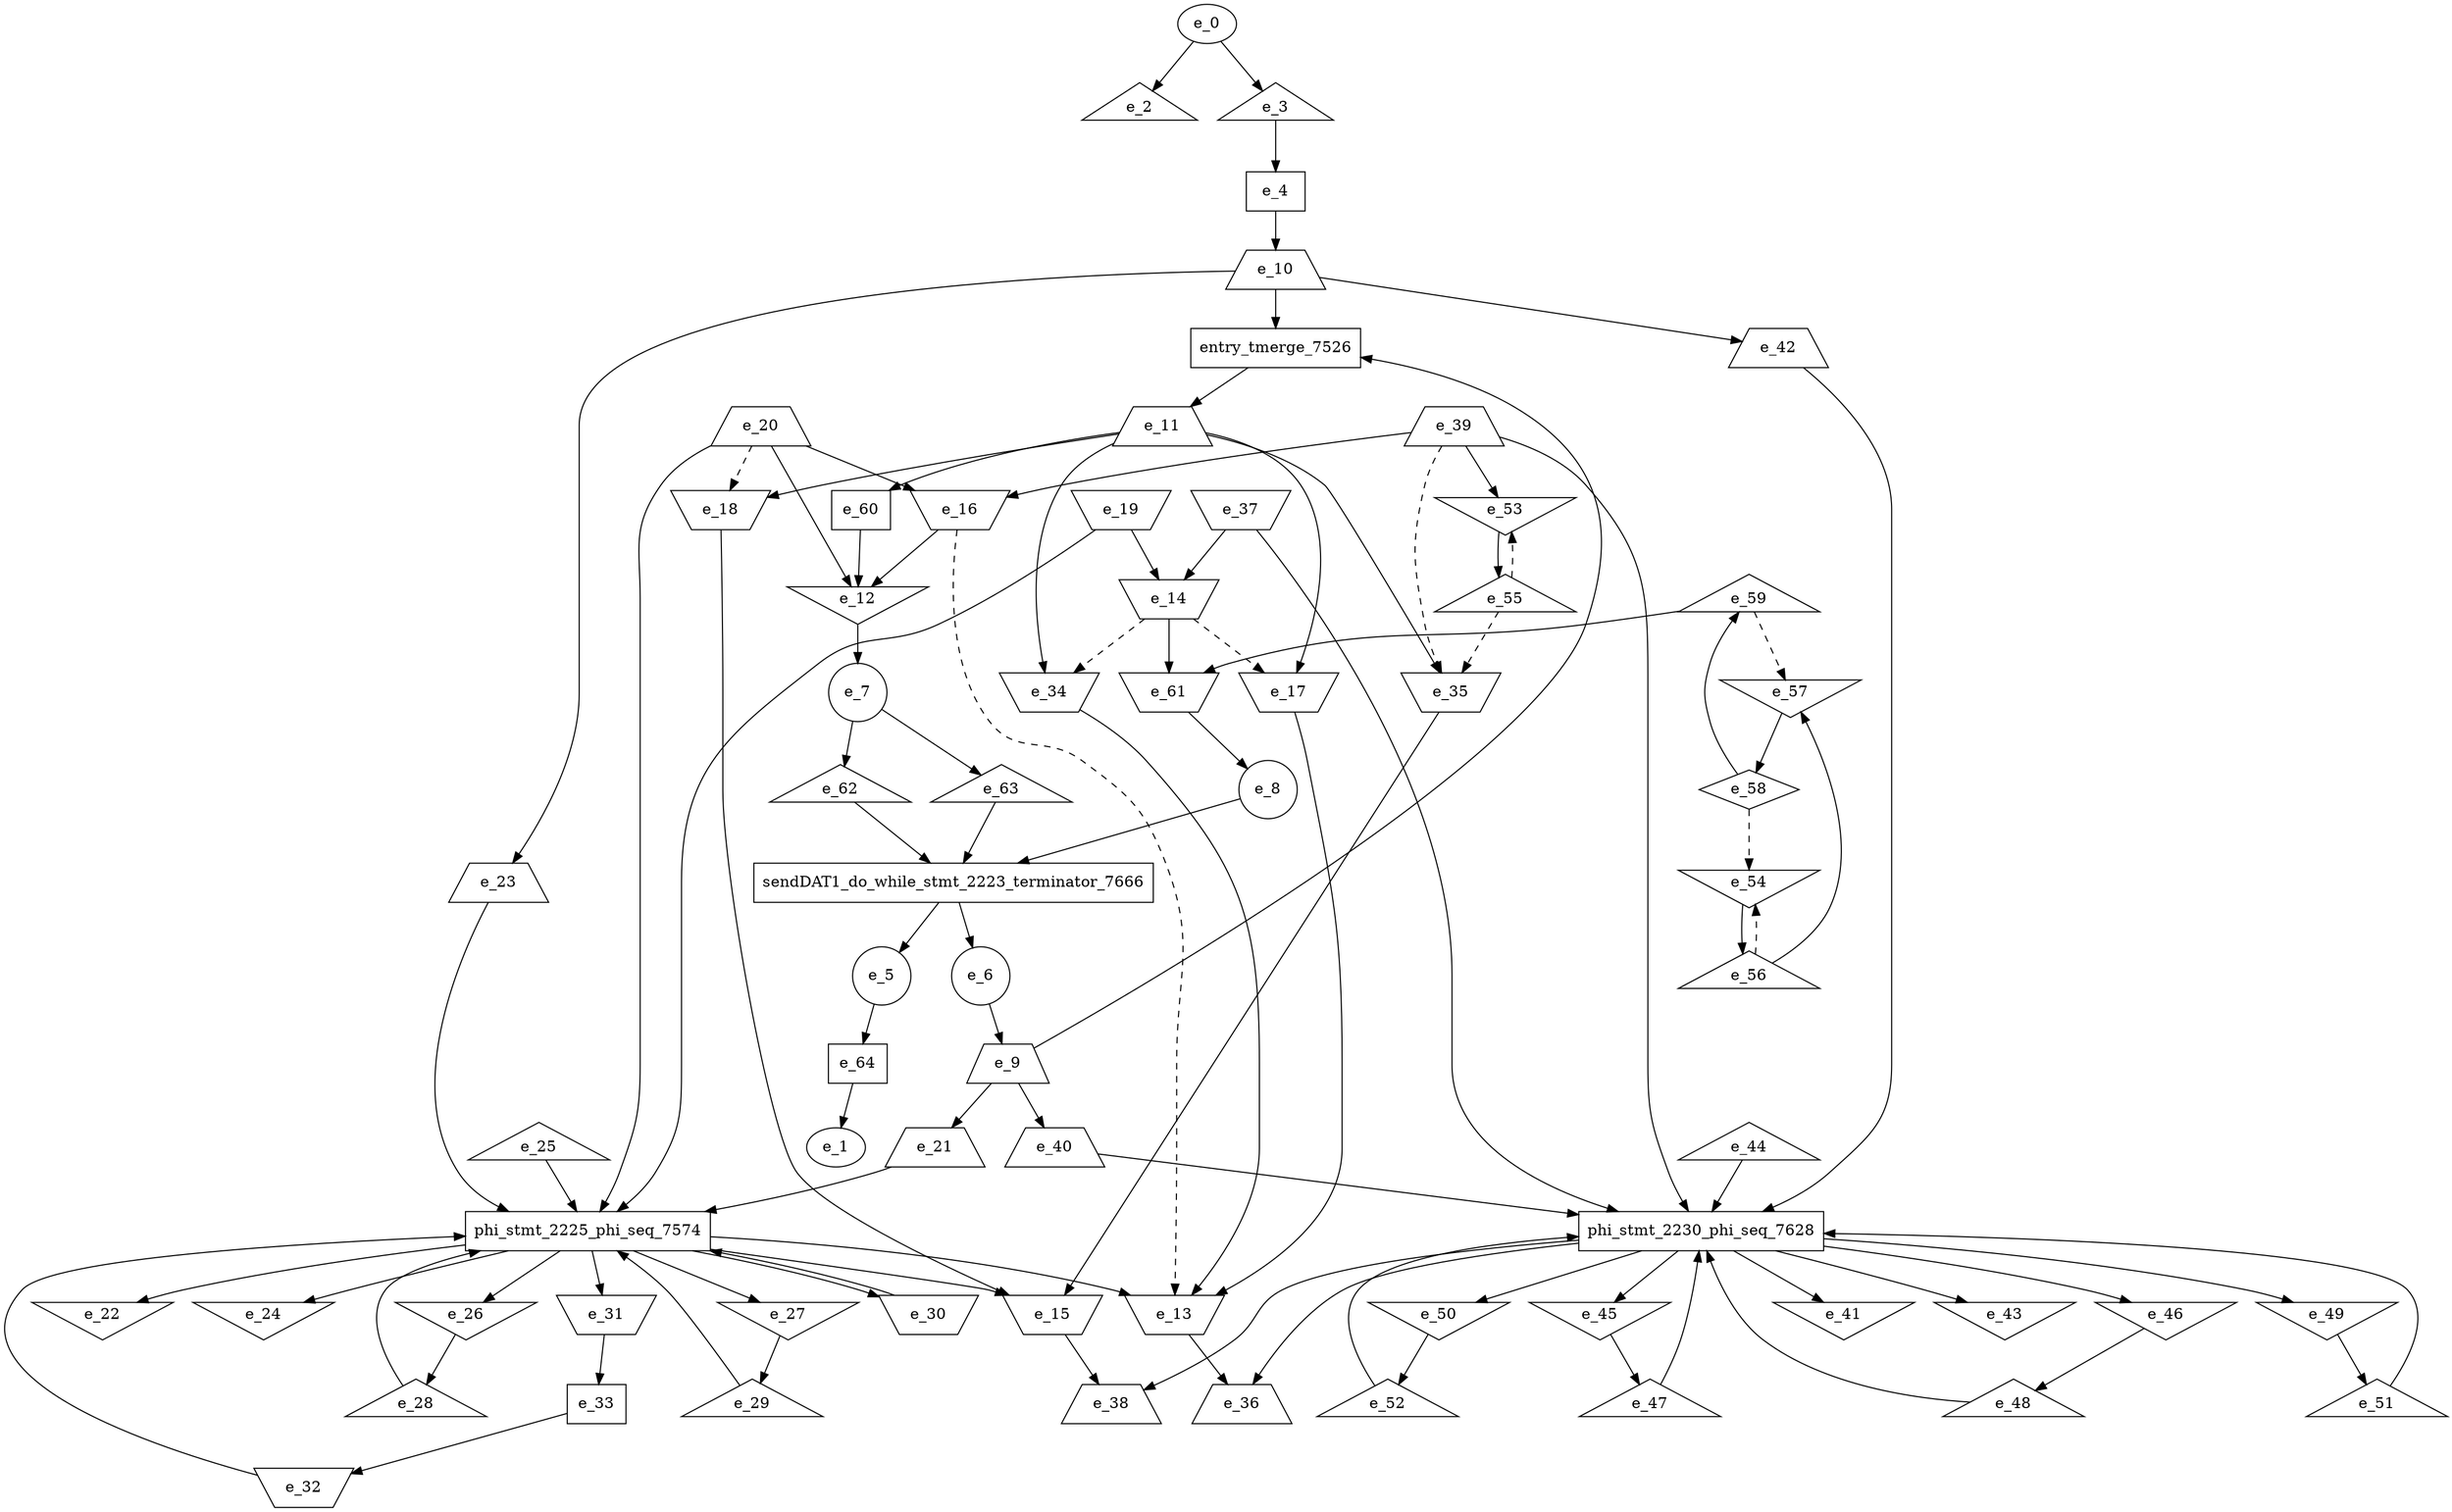 digraph control_path {
  e_0: entry_node : n ;
  e_1: exit_node : s ;
  e_2 [shape = triangle];
  e_3 [shape = triangle];
  e_4 [shape = dot];
  e_5 [shape = circle];
  e_6 [shape = circle];
  e_7 [shape = circle];
  e_8 [shape = circle];
  e_9 [shape = trapezium];
  e_10 [shape = trapezium];
  e_11 [shape = trapezium];
  e_12 [shape = invtriangle];
  e_13 [shape = invtrapezium];
  e_14 [shape = invtrapezium];
  e_15 [shape = invtrapezium];
  e_16 [shape = invtrapezium];
  e_17 [shape = invtrapezium];
  e_18 [shape = invtrapezium];
  e_19 [shape = invtrapezium];
  e_20 [shape = trapezium];
  e_21 [shape = trapezium];
  e_22 [shape = invtriangle];
  e_23 [shape = trapezium];
  e_24 [shape = invtriangle];
  e_25 [shape = triangle];
  e_26 [shape = invtriangle];
  e_27 [shape = invtriangle];
  e_28 [shape = triangle];
  e_29 [shape = triangle];
  e_30 [shape = invtrapezium];
  e_31 [shape = invtrapezium];
  e_32 [shape = invtrapezium];
  e_33 [shape = dot];
  e_34 [shape = invtrapezium];
  e_35 [shape = invtrapezium];
  e_36 [shape = trapezium];
  e_37 [shape = invtrapezium];
  e_38 [shape = trapezium];
  e_39 [shape = trapezium];
  e_40 [shape = trapezium];
  e_41 [shape = invtriangle];
  e_42 [shape = trapezium];
  e_43 [shape = invtriangle];
  e_44 [shape = triangle];
  e_45 [shape = invtriangle];
  e_46 [shape = invtriangle];
  e_47 [shape = triangle];
  e_48 [shape = triangle];
  e_49 [shape = invtriangle];
  e_50 [shape = invtriangle];
  e_51 [shape = triangle];
  e_52 [shape = triangle];
  e_53 [shape = invtriangle];
  e_54 [shape = invtriangle];
  e_55 [shape = triangle];
  e_56 [shape = triangle];
  e_57 [shape = invtriangle];
  e_58 [shape = diamond];
  e_59 [shape = triangle];
  e_60 [shape = dot];
  e_61 [shape = invtrapezium];
  e_62 [shape = triangle];
  e_63 [shape = triangle];
  e_64 [shape = dot];
  e_64 -> e_1;
  e_0 -> e_2;
  e_0 -> e_3;
  e_3 -> e_4;
  e_12 -> e_7;
  e_61 -> e_8;
  e_6 -> e_9;
  e_4 -> e_10;
  e_16 -> e_12;
  e_20 -> e_12;
  e_60 -> e_12;
  e_17 -> e_13;
  e_34 -> e_13;
  e_16 -> e_13[style = dashed];
  e_19 -> e_14;
  e_37 -> e_14;
  e_18 -> e_15;
  e_35 -> e_15;
  e_20 -> e_16;
  e_39 -> e_16;
  e_11 -> e_17;
  e_14 -> e_17[style = dashed];
  e_11 -> e_18;
  e_20 -> e_18[style = dashed];
  e_9 -> e_21;
  e_10 -> e_23;
  e_26 -> e_28;
  e_27 -> e_29;
  e_33 -> e_32;
  e_31 -> e_33;
  e_11 -> e_34;
  e_14 -> e_34[style = dashed];
  e_11 -> e_35;
  e_39 -> e_35[style = dashed];
  e_55 -> e_35[style = dashed];
  e_13 -> e_36;
  e_15 -> e_38;
  e_9 -> e_40;
  e_10 -> e_42;
  e_45 -> e_47;
  e_46 -> e_48;
  e_49 -> e_51;
  e_50 -> e_52;
  e_39 -> e_53;
  e_55 -> e_53[style = dashed];
  e_56 -> e_54[style = dashed];
  e_58 -> e_54[style = dashed];
  e_53 -> e_55;
  e_54 -> e_56;
  e_56 -> e_57;
  e_59 -> e_57[style = dashed];
  e_57 -> e_58;
  e_58 -> e_59;
  e_11 -> e_60;
  e_14 -> e_61;
  e_59 -> e_61;
  e_7 -> e_62;
  e_7 -> e_63;
  e_5 -> e_64;
  sendDAT1_do_while_stmt_2223_terminator_7666 [shape=rectangle];
e_8 -> sendDAT1_do_while_stmt_2223_terminator_7666;
e_63 -> sendDAT1_do_while_stmt_2223_terminator_7666;
e_62 -> sendDAT1_do_while_stmt_2223_terminator_7666;
sendDAT1_do_while_stmt_2223_terminator_7666 -> e_6;
sendDAT1_do_while_stmt_2223_terminator_7666 -> e_5;
  phi_stmt_2225_phi_seq_7574 [shape=rectangle];
e_21 -> phi_stmt_2225_phi_seq_7574;
phi_stmt_2225_phi_seq_7574 -> e_26;
phi_stmt_2225_phi_seq_7574 -> e_27;
phi_stmt_2225_phi_seq_7574 -> e_22;
e_28 -> phi_stmt_2225_phi_seq_7574;
e_29 -> phi_stmt_2225_phi_seq_7574;
e_23 -> phi_stmt_2225_phi_seq_7574;
phi_stmt_2225_phi_seq_7574 -> e_30;
phi_stmt_2225_phi_seq_7574 -> e_31;
phi_stmt_2225_phi_seq_7574 -> e_24;
e_30 -> phi_stmt_2225_phi_seq_7574;
e_32 -> phi_stmt_2225_phi_seq_7574;
e_19 -> phi_stmt_2225_phi_seq_7574;
e_20 -> phi_stmt_2225_phi_seq_7574;
phi_stmt_2225_phi_seq_7574 -> e_13;
phi_stmt_2225_phi_seq_7574 -> e_15;
e_25 -> phi_stmt_2225_phi_seq_7574;
  phi_stmt_2230_phi_seq_7628 [shape=rectangle];
e_40 -> phi_stmt_2230_phi_seq_7628;
phi_stmt_2230_phi_seq_7628 -> e_45;
phi_stmt_2230_phi_seq_7628 -> e_46;
phi_stmt_2230_phi_seq_7628 -> e_41;
e_47 -> phi_stmt_2230_phi_seq_7628;
e_48 -> phi_stmt_2230_phi_seq_7628;
e_42 -> phi_stmt_2230_phi_seq_7628;
phi_stmt_2230_phi_seq_7628 -> e_49;
phi_stmt_2230_phi_seq_7628 -> e_50;
phi_stmt_2230_phi_seq_7628 -> e_43;
e_51 -> phi_stmt_2230_phi_seq_7628;
e_52 -> phi_stmt_2230_phi_seq_7628;
e_37 -> phi_stmt_2230_phi_seq_7628;
e_39 -> phi_stmt_2230_phi_seq_7628;
phi_stmt_2230_phi_seq_7628 -> e_36;
phi_stmt_2230_phi_seq_7628 -> e_38;
e_44 -> phi_stmt_2230_phi_seq_7628;
entry_tmerge_7526 [shape = rectangle]; 
e_9 -> entry_tmerge_7526;
e_10 -> entry_tmerge_7526;
entry_tmerge_7526 -> e_11;
}
